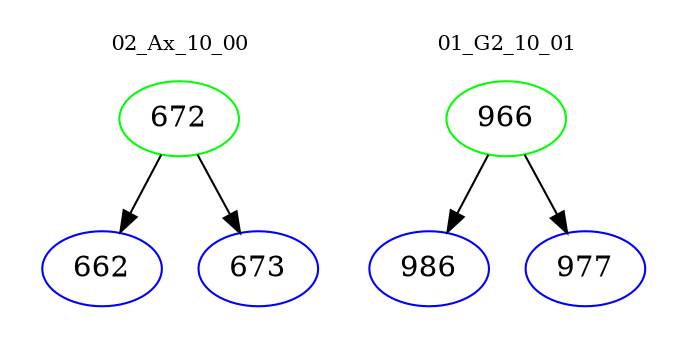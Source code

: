 digraph{
subgraph cluster_0 {
color = white
label = "02_Ax_10_00";
fontsize=10;
T0_672 [label="672", color="green"]
T0_672 -> T0_662 [color="black"]
T0_662 [label="662", color="blue"]
T0_672 -> T0_673 [color="black"]
T0_673 [label="673", color="blue"]
}
subgraph cluster_1 {
color = white
label = "01_G2_10_01";
fontsize=10;
T1_966 [label="966", color="green"]
T1_966 -> T1_986 [color="black"]
T1_986 [label="986", color="blue"]
T1_966 -> T1_977 [color="black"]
T1_977 [label="977", color="blue"]
}
}
